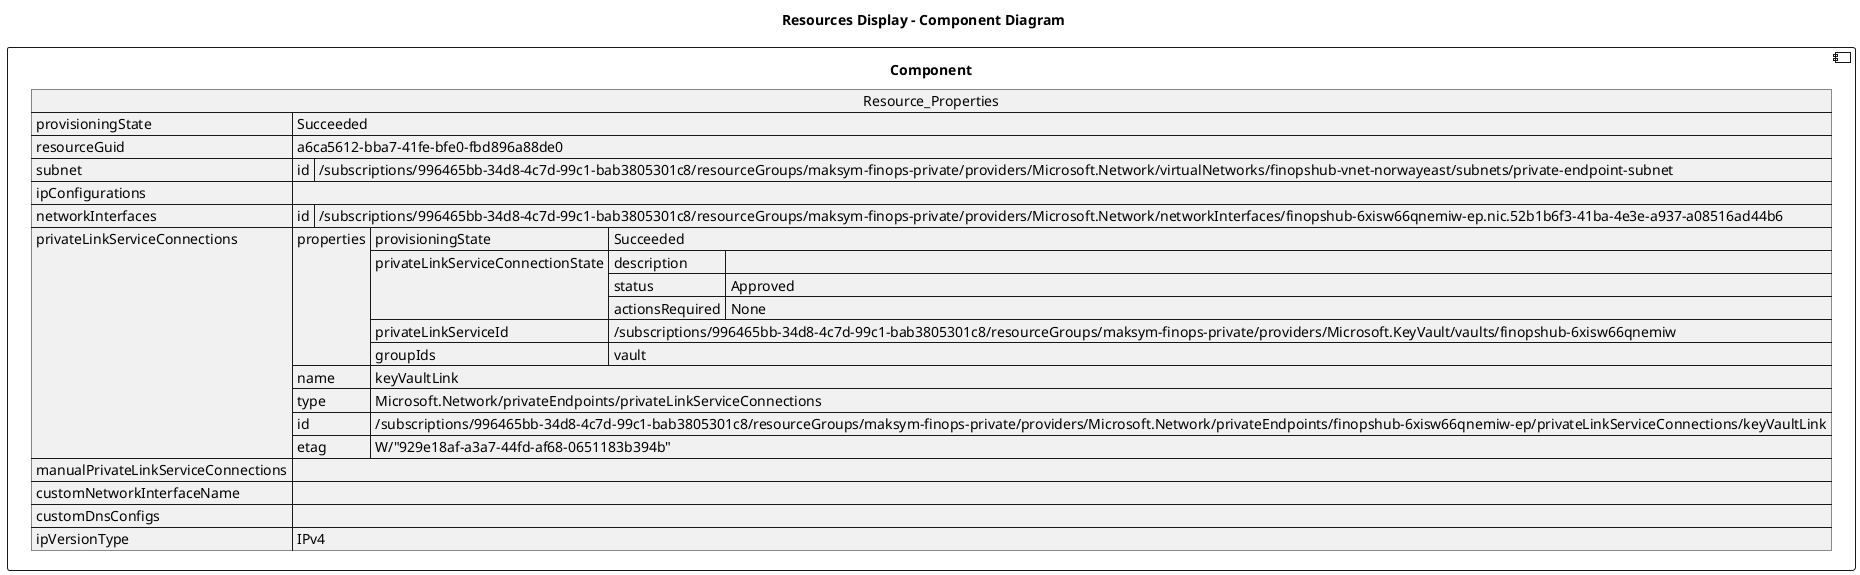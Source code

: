 @startuml

title Resources Display - Component Diagram

component Component {

json  Resource_Properties {
  "provisioningState": "Succeeded",
  "resourceGuid": "a6ca5612-bba7-41fe-bfe0-fbd896a88de0",
  "subnet": {
    "id": "/subscriptions/996465bb-34d8-4c7d-99c1-bab3805301c8/resourceGroups/maksym-finops-private/providers/Microsoft.Network/virtualNetworks/finopshub-vnet-norwayeast/subnets/private-endpoint-subnet"
  },
  "ipConfigurations": [],
  "networkInterfaces": [
    {
      "id": "/subscriptions/996465bb-34d8-4c7d-99c1-bab3805301c8/resourceGroups/maksym-finops-private/providers/Microsoft.Network/networkInterfaces/finopshub-6xisw66qnemiw-ep.nic.52b1b6f3-41ba-4e3e-a937-a08516ad44b6"
    }
  ],
  "privateLinkServiceConnections": [
    {
      "properties": {
        "provisioningState": "Succeeded",
        "privateLinkServiceConnectionState": {
          "description": "",
          "status": "Approved",
          "actionsRequired": "None"
        },
        "privateLinkServiceId": "/subscriptions/996465bb-34d8-4c7d-99c1-bab3805301c8/resourceGroups/maksym-finops-private/providers/Microsoft.KeyVault/vaults/finopshub-6xisw66qnemiw",
        "groupIds": [
          "vault"
        ]
      },
      "name": "keyVaultLink",
      "type": "Microsoft.Network/privateEndpoints/privateLinkServiceConnections",
      "id": "/subscriptions/996465bb-34d8-4c7d-99c1-bab3805301c8/resourceGroups/maksym-finops-private/providers/Microsoft.Network/privateEndpoints/finopshub-6xisw66qnemiw-ep/privateLinkServiceConnections/keyVaultLink",
      "etag": "W/\"929e18af-a3a7-44fd-af68-0651183b394b\""
    }
  ],
  "manualPrivateLinkServiceConnections": [],
  "customNetworkInterfaceName": "",
  "customDnsConfigs": [],
  "ipVersionType": "IPv4"
}
}
@enduml
